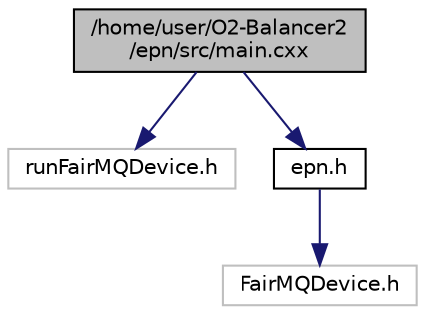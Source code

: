 digraph "/home/user/O2-Balancer2/epn/src/main.cxx"
{
  edge [fontname="Helvetica",fontsize="10",labelfontname="Helvetica",labelfontsize="10"];
  node [fontname="Helvetica",fontsize="10",shape=record];
  Node0 [label="/home/user/O2-Balancer2\l/epn/src/main.cxx",height=0.2,width=0.4,color="black", fillcolor="grey75", style="filled", fontcolor="black"];
  Node0 -> Node1 [color="midnightblue",fontsize="10",style="solid"];
  Node1 [label="runFairMQDevice.h",height=0.2,width=0.4,color="grey75", fillcolor="white", style="filled"];
  Node0 -> Node2 [color="midnightblue",fontsize="10",style="solid"];
  Node2 [label="epn.h",height=0.2,width=0.4,color="black", fillcolor="white", style="filled",URL="$epn_8h.html"];
  Node2 -> Node3 [color="midnightblue",fontsize="10",style="solid"];
  Node3 [label="FairMQDevice.h",height=0.2,width=0.4,color="grey75", fillcolor="white", style="filled"];
}
